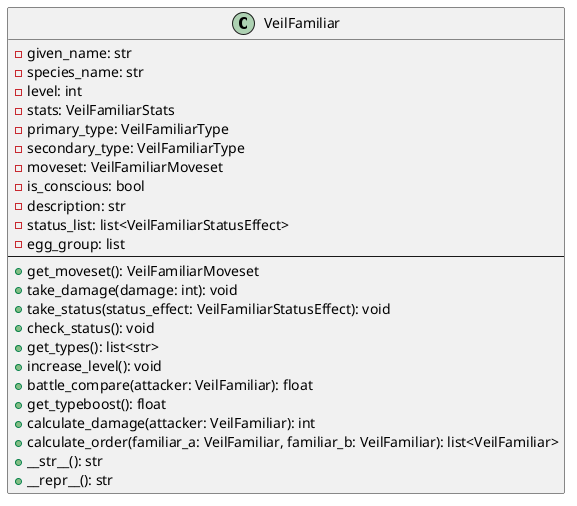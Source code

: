 @startuml

class VeilFamiliar {
    - given_name: str
    - species_name: str
    - level: int
    - stats: VeilFamiliarStats
    - primary_type: VeilFamiliarType
    - secondary_type: VeilFamiliarType
    - moveset: VeilFamiliarMoveset
    - is_conscious: bool
    - description: str
    - status_list: list<VeilFamiliarStatusEffect>
    - egg_group: list
    --
    + get_moveset(): VeilFamiliarMoveset
    + take_damage(damage: int): void
    + take_status(status_effect: VeilFamiliarStatusEffect): void
    + check_status(): void
    + get_types(): list<str>
    + increase_level(): void
    + battle_compare(attacker: VeilFamiliar): float
    + get_typeboost(): float
    + calculate_damage(attacker: VeilFamiliar): int
    + calculate_order(familiar_a: VeilFamiliar, familiar_b: VeilFamiliar): list<VeilFamiliar>
    + __str__(): str
    + __repr__(): str
}

@enduml